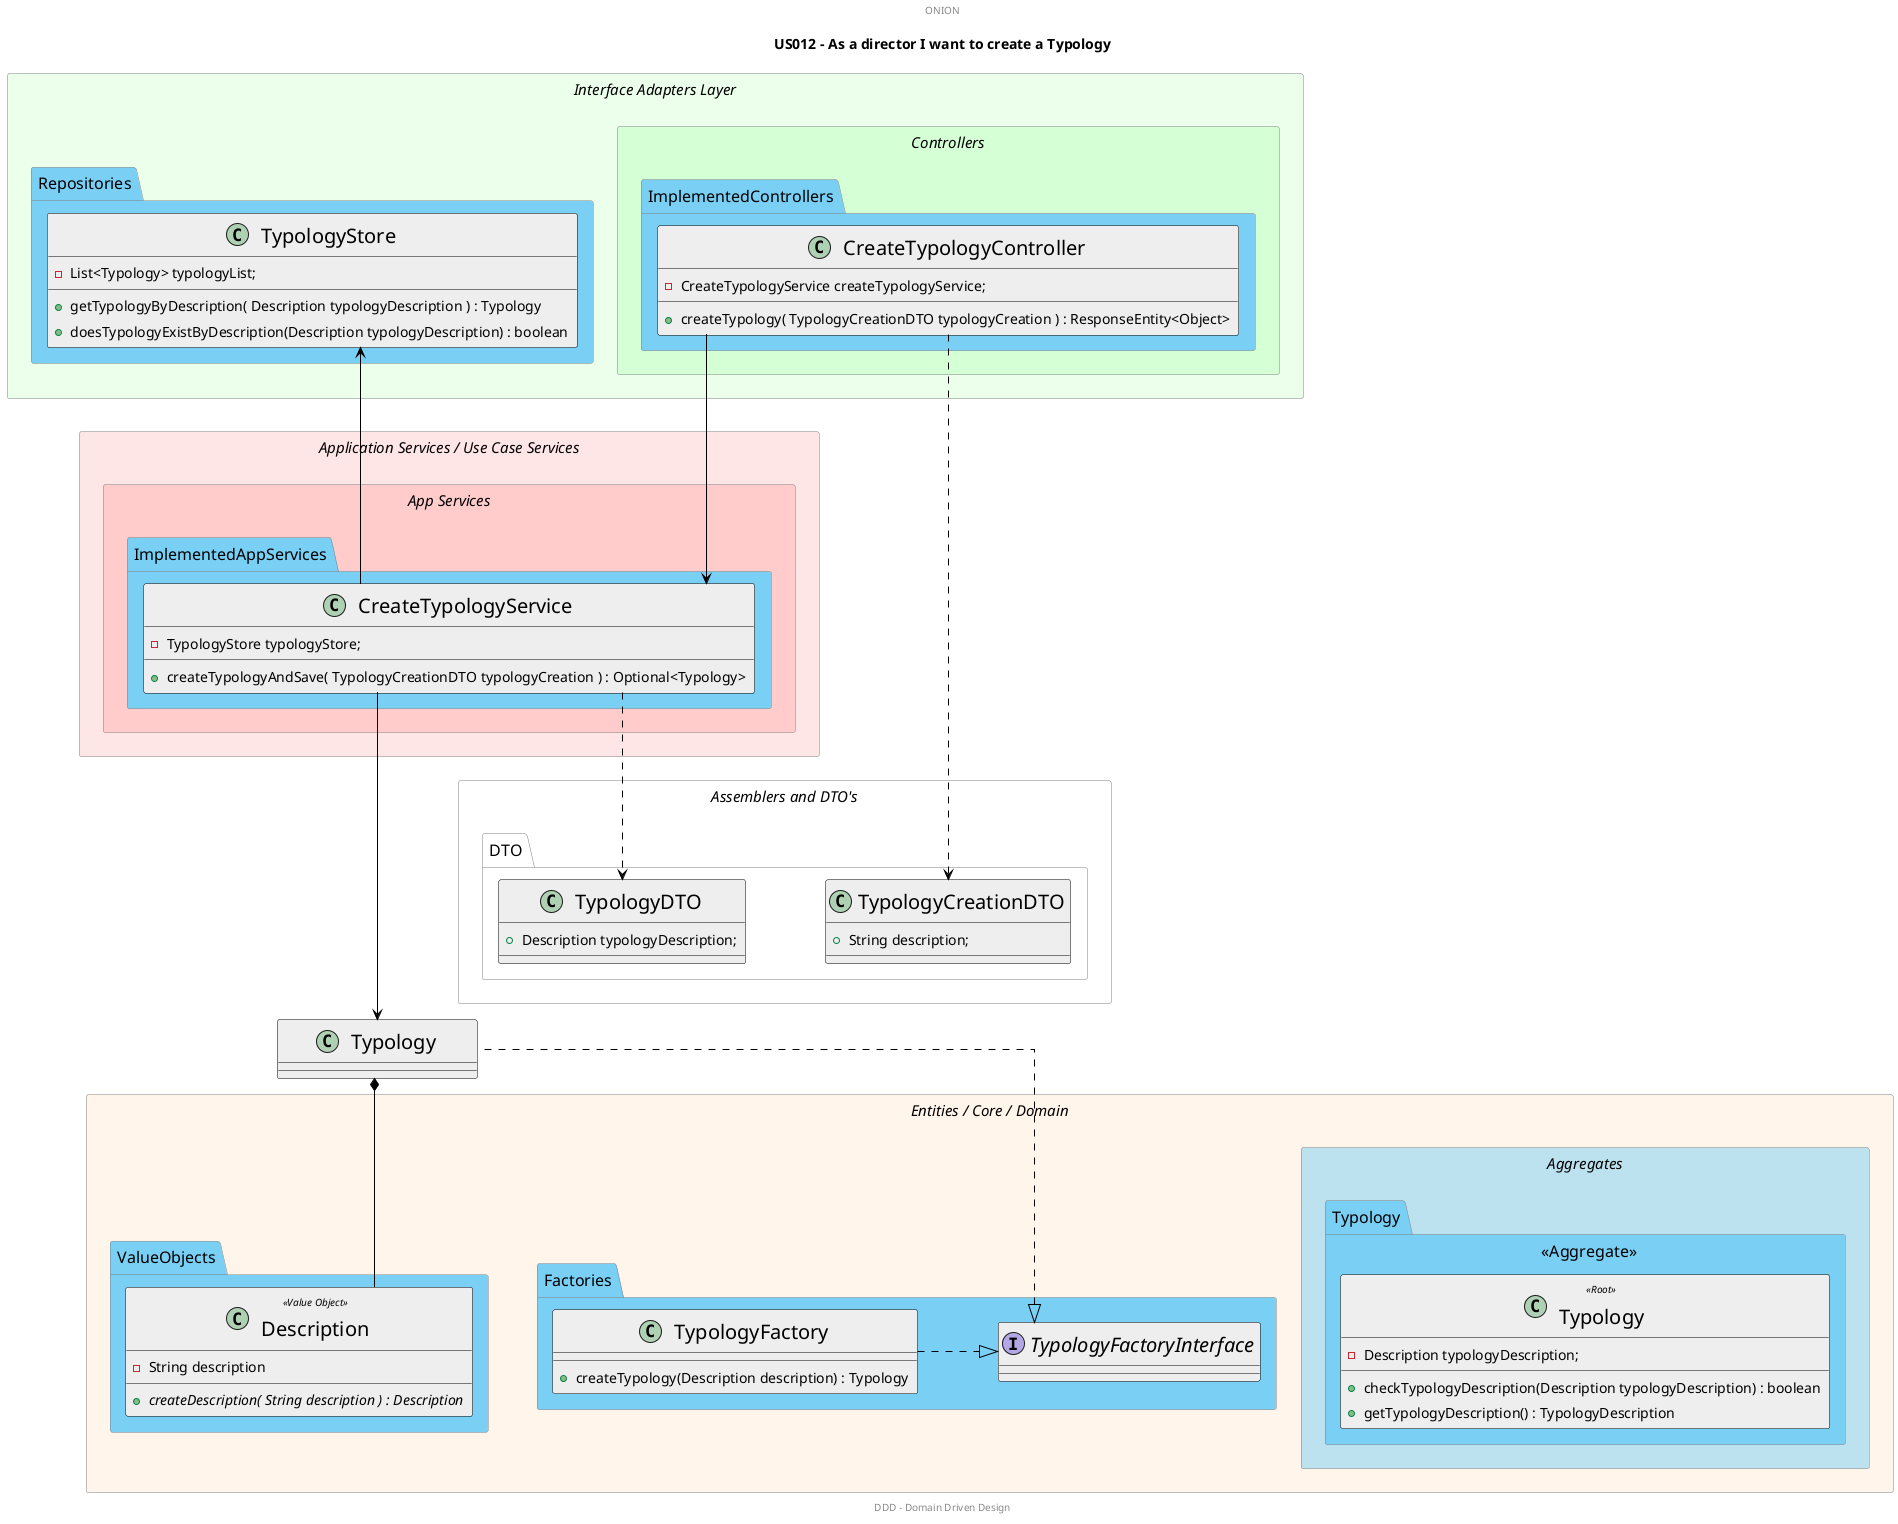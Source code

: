 @startuml
'https://plantuml.com/class-diagram

'######################
'######################  start config
skinparam linetype ortho
'hide circle

skinparam minClassWidth 200
skinparam nodesep 80
skinparam ranksep 20
skinparam padding 3

skinparam package  {
    BackgroundColor white
    BorderColor grey
    shadowing false
    FontStyle normal
    FontSize 16
    borderThickness 0.5
    fontColor #000
}

skinparam legend {
    backgroundColor white
    borderColor white
    shadowing false
    FontStyle normal
    FontSize 12
    borderThickness 0.5
    fontColor black
    padding 0
    DesignedBorderColor white
}

skinparam class {
    stereotypeFontSize 10
    fontSize 20
    fontName Helvetica

    arrowColor black
    arrowThickness 1
    attributeIconSize 10

    borderColor black
    borderThickness 0.5
    backgroundColor #eee


}

skinparam entity {
    backgroundColor red
    borderColor black
    borderThickness 0.5

}

skinparam rectangle {
    shadowing false
    fontSize 15
    textAlignment left
    fontStyle italic
    stereotypeFontSize 10
    borderThickness 0.5

}

'TITLE ON TOP
title US012 - As a director I want to create a Typology

'HEADER FOOTER DESCRIPTIONS
center header ONION
center footer DDD - Domain Driven Design

'###################### end config
'######################


rectangle "Interface Adapters Layer" #C0FFC050  {

      rectangle "Controllers" #C0FFC080  {

          package "ImplementedControllers" #7acff5  {

            class CreateTypologyController {
                - CreateTypologyService createTypologyService;
                + createTypology( TypologyCreationDTO typologyCreation ) : ResponseEntity<Object>
            }
          }
          }

          package "Repositories" #7acff5  {

            class TypologyStore {
                - List<Typology> typologyList;
                + getTypologyByDescription( Description typologyDescription ) : Typology
                + doesTypologyExistByDescription(Description typologyDescription) : boolean
            }
}
}

rectangle "Application Services / Use Case Services" #FFAFAF50  {

rectangle "App Services" #FFAFAF80  {

          package "ImplementedAppServices" #7acff5  {

            class CreateTypologyService {
                - TypologyStore typologyStore;
                + createTypologyAndSave( TypologyCreationDTO typologyCreation ) : Optional<Typology>
            }
          }

      }

}

rectangle "Assemblers and DTO's" {

        package "DTO" {

            class TypologyCreationDTO {
                + String description;

            }

            class TypologyDTO {
                + Description typologyDescription;
            }
        }
}

rectangle "Entities / Core / Domain" #FFE0C050  {

    rectangle "Aggregates" #7acff580  {

        package "Typology" <<Aggregate>> #7acff5  {

            class Typology <<Root>> {
                - Description typologyDescription;
                + checkTypologyDescription(Description typologyDescription) : boolean
                + getTypologyDescription() : TypologyDescription
            }

        }


        }

        package "Factories" #7acff5 {

            Interface TypologyFactoryInterface {

            }

            class TypologyFactory {
                + createTypology(Description description) : Typology
            }

        }
        package "ValueObjects" #7acff5 {


                class Description <<Value Object>> {
                    - String description
                    + {abstract} createDescription( String description ) : Description
                }
            }
    }



Typology ..left.|> TypologyFactoryInterface
CreateTypologyController --down-> CreateTypologyService

CreateTypologyService --up-> TypologyStore


CreateTypologyService --down-> Typology

TypologyFactory .|> TypologyFactoryInterface


Typology *-down- Description
CreateTypologyService ..> TypologyDTO
CreateTypologyController ..> TypologyCreationDTO

@enduml